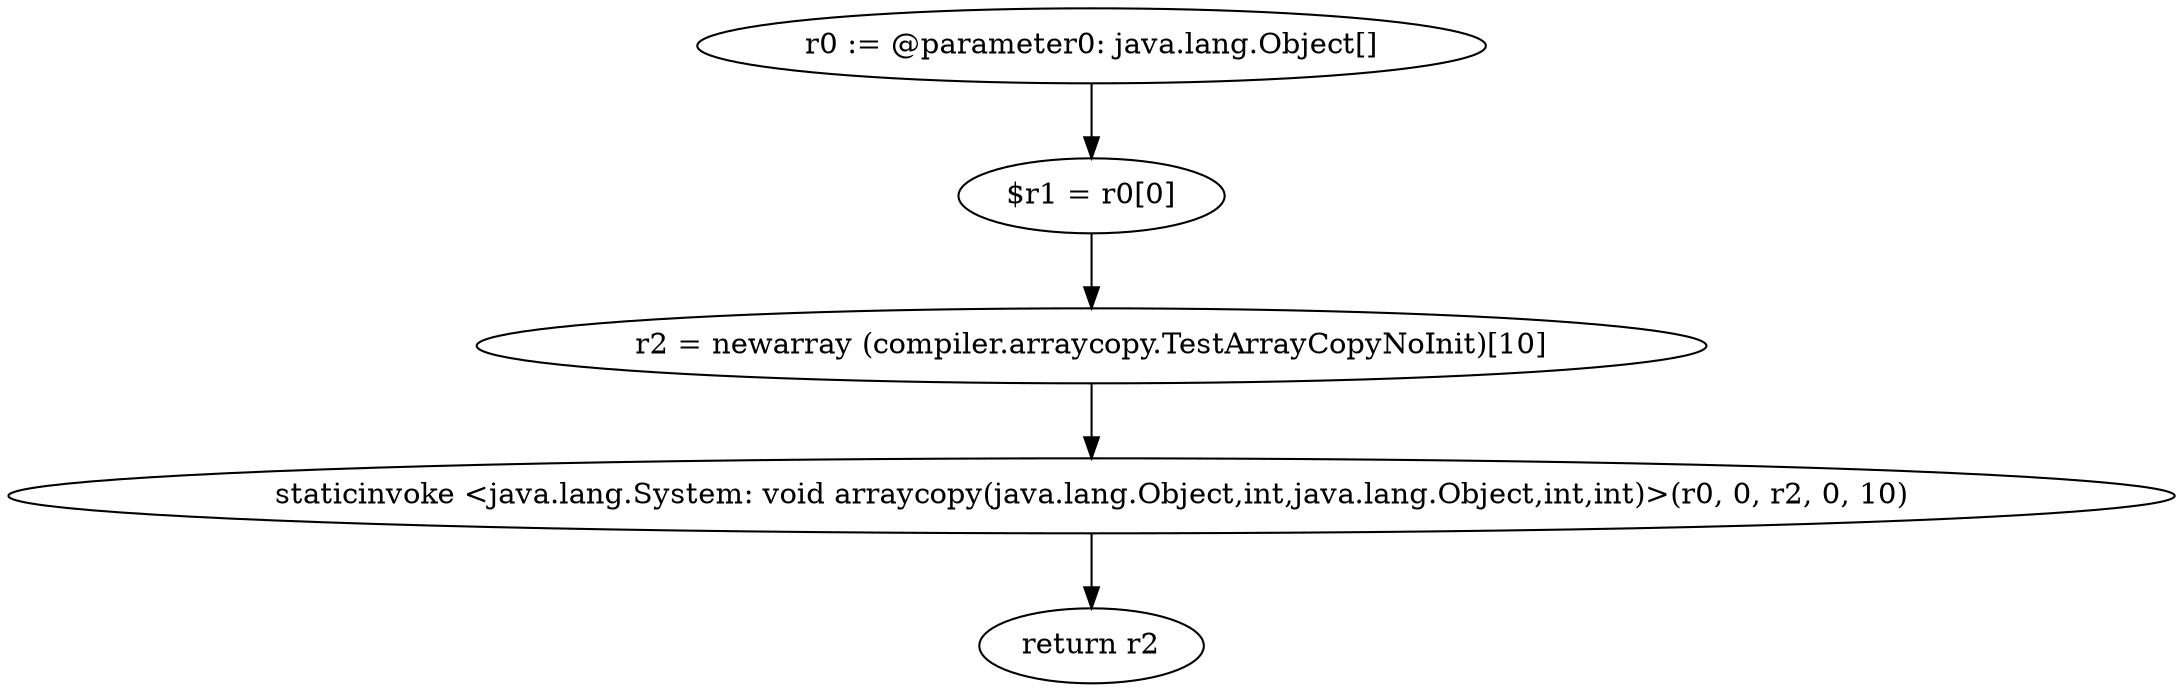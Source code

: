 digraph "unitGraph" {
    "r0 := @parameter0: java.lang.Object[]"
    "$r1 = r0[0]"
    "r2 = newarray (compiler.arraycopy.TestArrayCopyNoInit)[10]"
    "staticinvoke <java.lang.System: void arraycopy(java.lang.Object,int,java.lang.Object,int,int)>(r0, 0, r2, 0, 10)"
    "return r2"
    "r0 := @parameter0: java.lang.Object[]"->"$r1 = r0[0]";
    "$r1 = r0[0]"->"r2 = newarray (compiler.arraycopy.TestArrayCopyNoInit)[10]";
    "r2 = newarray (compiler.arraycopy.TestArrayCopyNoInit)[10]"->"staticinvoke <java.lang.System: void arraycopy(java.lang.Object,int,java.lang.Object,int,int)>(r0, 0, r2, 0, 10)";
    "staticinvoke <java.lang.System: void arraycopy(java.lang.Object,int,java.lang.Object,int,int)>(r0, 0, r2, 0, 10)"->"return r2";
}
